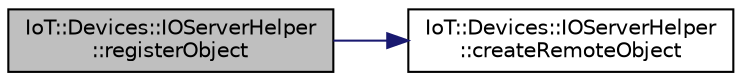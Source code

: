 digraph "IoT::Devices::IOServerHelper::registerObject"
{
 // LATEX_PDF_SIZE
  edge [fontname="Helvetica",fontsize="10",labelfontname="Helvetica",labelfontsize="10"];
  node [fontname="Helvetica",fontsize="10",shape=record];
  rankdir="LR";
  Node1 [label="IoT::Devices::IOServerHelper\l::registerObject",height=0.2,width=0.4,color="black", fillcolor="grey75", style="filled", fontcolor="black",tooltip=" "];
  Node1 -> Node2 [color="midnightblue",fontsize="10",style="solid",fontname="Helvetica"];
  Node2 [label="IoT::Devices::IOServerHelper\l::createRemoteObject",height=0.2,width=0.4,color="black", fillcolor="white", style="filled",URL="$classIoT_1_1Devices_1_1IOServerHelper.html#a3d7bc51ed2b74157716a50d16c7ea606",tooltip="Destroys the IOServerHelper."];
}
